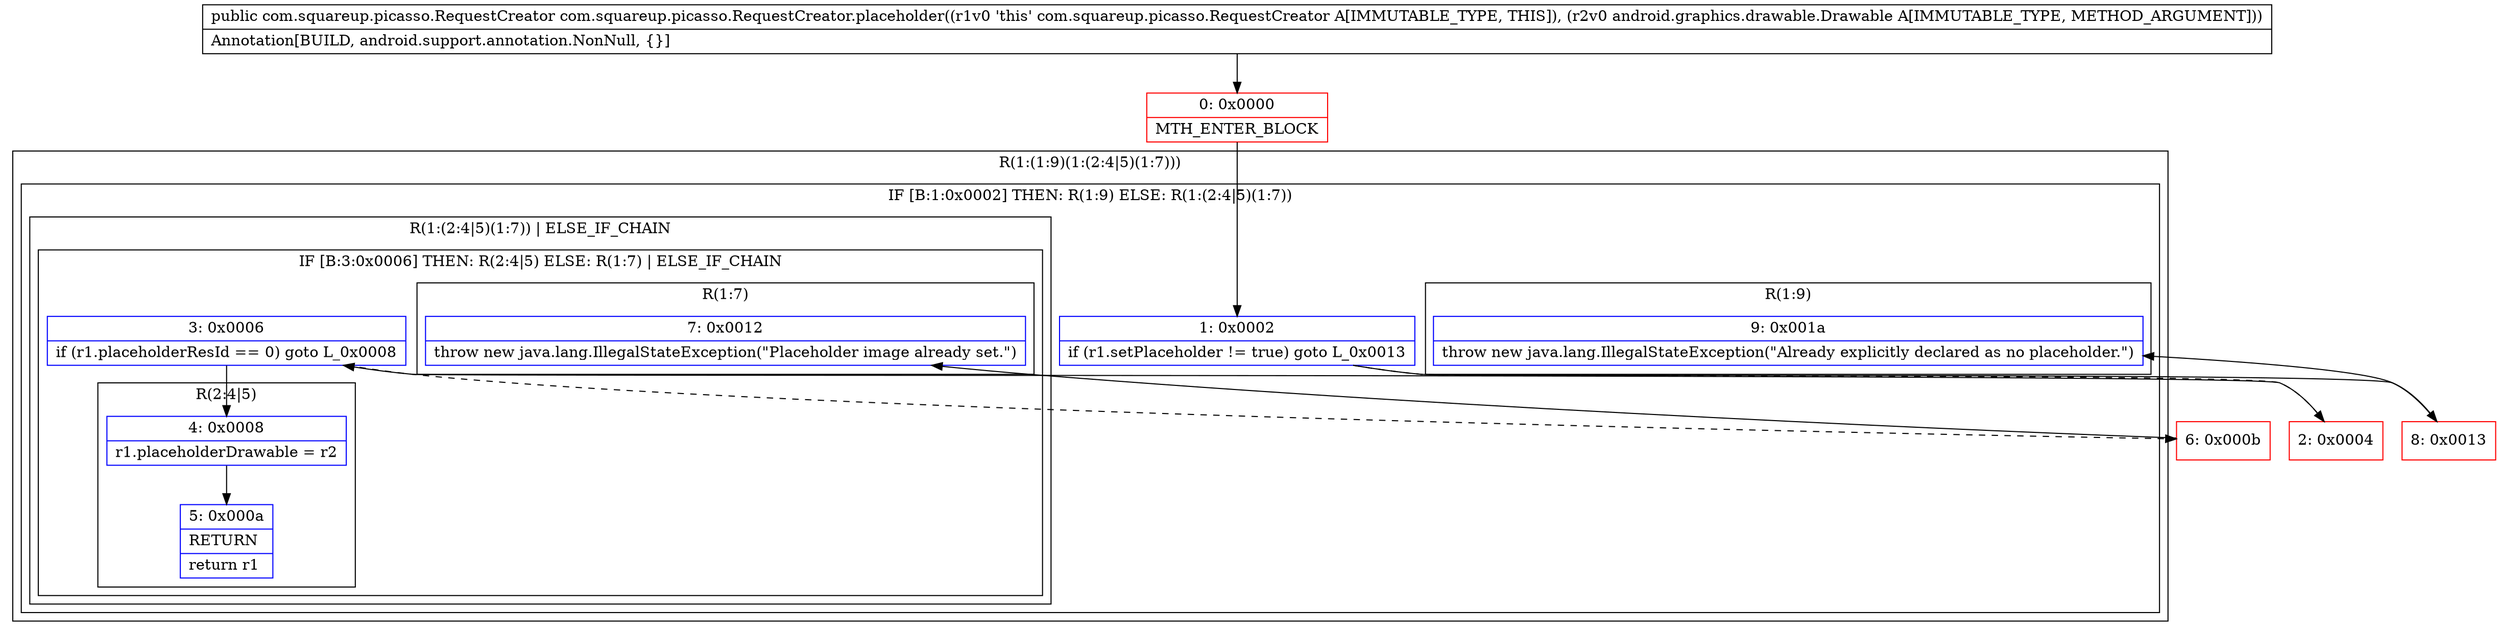 digraph "CFG forcom.squareup.picasso.RequestCreator.placeholder(Landroid\/graphics\/drawable\/Drawable;)Lcom\/squareup\/picasso\/RequestCreator;" {
subgraph cluster_Region_813751726 {
label = "R(1:(1:9)(1:(2:4|5)(1:7)))";
node [shape=record,color=blue];
subgraph cluster_IfRegion_965559182 {
label = "IF [B:1:0x0002] THEN: R(1:9) ELSE: R(1:(2:4|5)(1:7))";
node [shape=record,color=blue];
Node_1 [shape=record,label="{1\:\ 0x0002|if (r1.setPlaceholder != true) goto L_0x0013\l}"];
subgraph cluster_Region_1725698293 {
label = "R(1:9)";
node [shape=record,color=blue];
Node_9 [shape=record,label="{9\:\ 0x001a|throw new java.lang.IllegalStateException(\"Already explicitly declared as no placeholder.\")\l}"];
}
subgraph cluster_Region_1117782722 {
label = "R(1:(2:4|5)(1:7)) | ELSE_IF_CHAIN\l";
node [shape=record,color=blue];
subgraph cluster_IfRegion_1954273941 {
label = "IF [B:3:0x0006] THEN: R(2:4|5) ELSE: R(1:7) | ELSE_IF_CHAIN\l";
node [shape=record,color=blue];
Node_3 [shape=record,label="{3\:\ 0x0006|if (r1.placeholderResId == 0) goto L_0x0008\l}"];
subgraph cluster_Region_658077351 {
label = "R(2:4|5)";
node [shape=record,color=blue];
Node_4 [shape=record,label="{4\:\ 0x0008|r1.placeholderDrawable = r2\l}"];
Node_5 [shape=record,label="{5\:\ 0x000a|RETURN\l|return r1\l}"];
}
subgraph cluster_Region_560234765 {
label = "R(1:7)";
node [shape=record,color=blue];
Node_7 [shape=record,label="{7\:\ 0x0012|throw new java.lang.IllegalStateException(\"Placeholder image already set.\")\l}"];
}
}
}
}
}
Node_0 [shape=record,color=red,label="{0\:\ 0x0000|MTH_ENTER_BLOCK\l}"];
Node_2 [shape=record,color=red,label="{2\:\ 0x0004}"];
Node_6 [shape=record,color=red,label="{6\:\ 0x000b}"];
Node_8 [shape=record,color=red,label="{8\:\ 0x0013}"];
MethodNode[shape=record,label="{public com.squareup.picasso.RequestCreator com.squareup.picasso.RequestCreator.placeholder((r1v0 'this' com.squareup.picasso.RequestCreator A[IMMUTABLE_TYPE, THIS]), (r2v0 android.graphics.drawable.Drawable A[IMMUTABLE_TYPE, METHOD_ARGUMENT]))  | Annotation[BUILD, android.support.annotation.NonNull, \{\}]\l}"];
MethodNode -> Node_0;
Node_1 -> Node_2[style=dashed];
Node_1 -> Node_8;
Node_3 -> Node_4;
Node_3 -> Node_6[style=dashed];
Node_4 -> Node_5;
Node_0 -> Node_1;
Node_2 -> Node_3;
Node_6 -> Node_7;
Node_8 -> Node_9;
}

